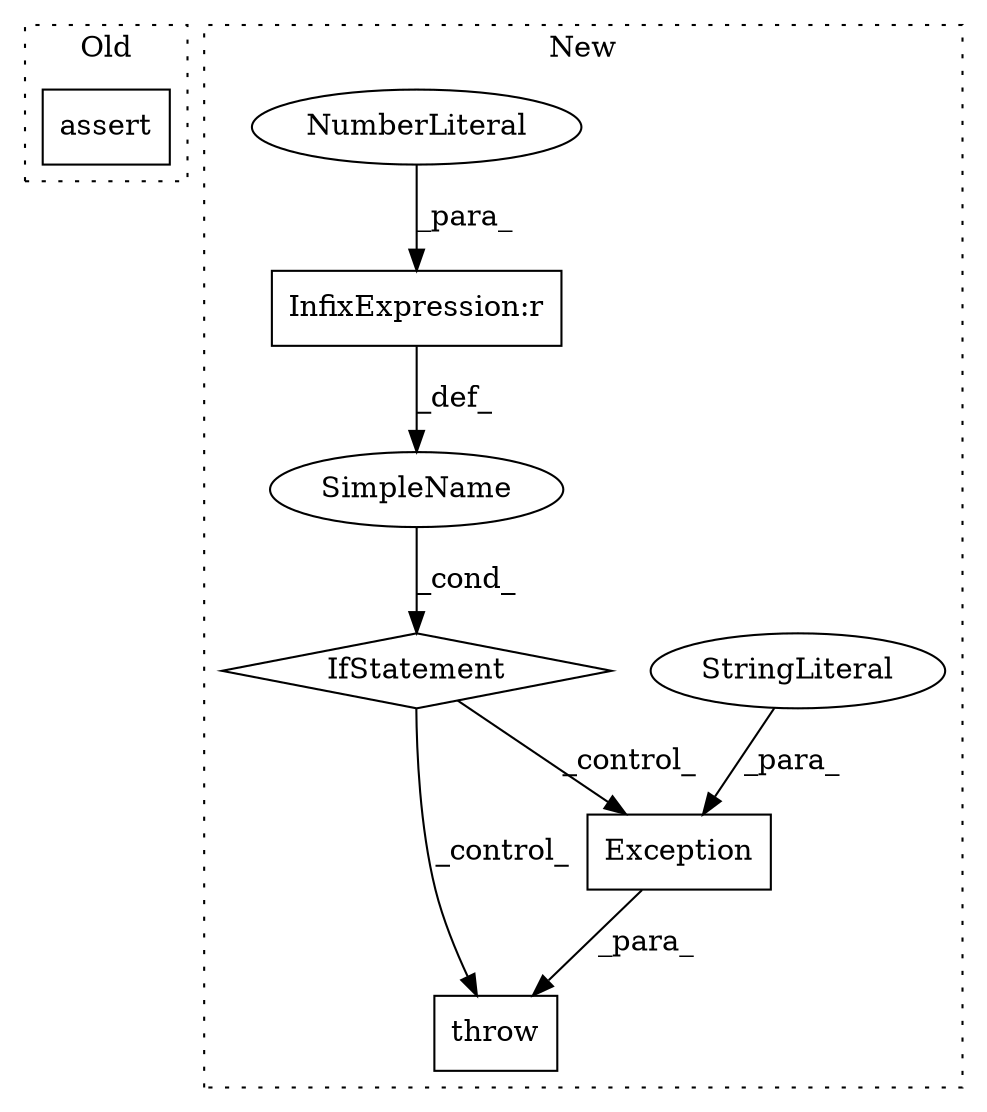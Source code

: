 digraph G {
subgraph cluster0 {
1 [label="assert" a="6" s="3534" l="7" shape="box"];
label = "Old";
style="dotted";
}
subgraph cluster1 {
2 [label="Exception" a="32" s="3934,3980" l="10,1" shape="box"];
3 [label="throw" a="53" s="3928" l="6" shape="box"];
4 [label="SimpleName" a="42" s="" l="" shape="ellipse"];
5 [label="IfStatement" a="25" s="3731,3768" l="4,2" shape="diamond"];
6 [label="InfixExpression:r" a="27" s="3763" l="4" shape="box"];
7 [label="StringLiteral" a="45" s="3944" l="36" shape="ellipse"];
8 [label="NumberLiteral" a="34" s="3767" l="1" shape="ellipse"];
label = "New";
style="dotted";
}
2 -> 3 [label="_para_"];
4 -> 5 [label="_cond_"];
5 -> 3 [label="_control_"];
5 -> 2 [label="_control_"];
6 -> 4 [label="_def_"];
7 -> 2 [label="_para_"];
8 -> 6 [label="_para_"];
}